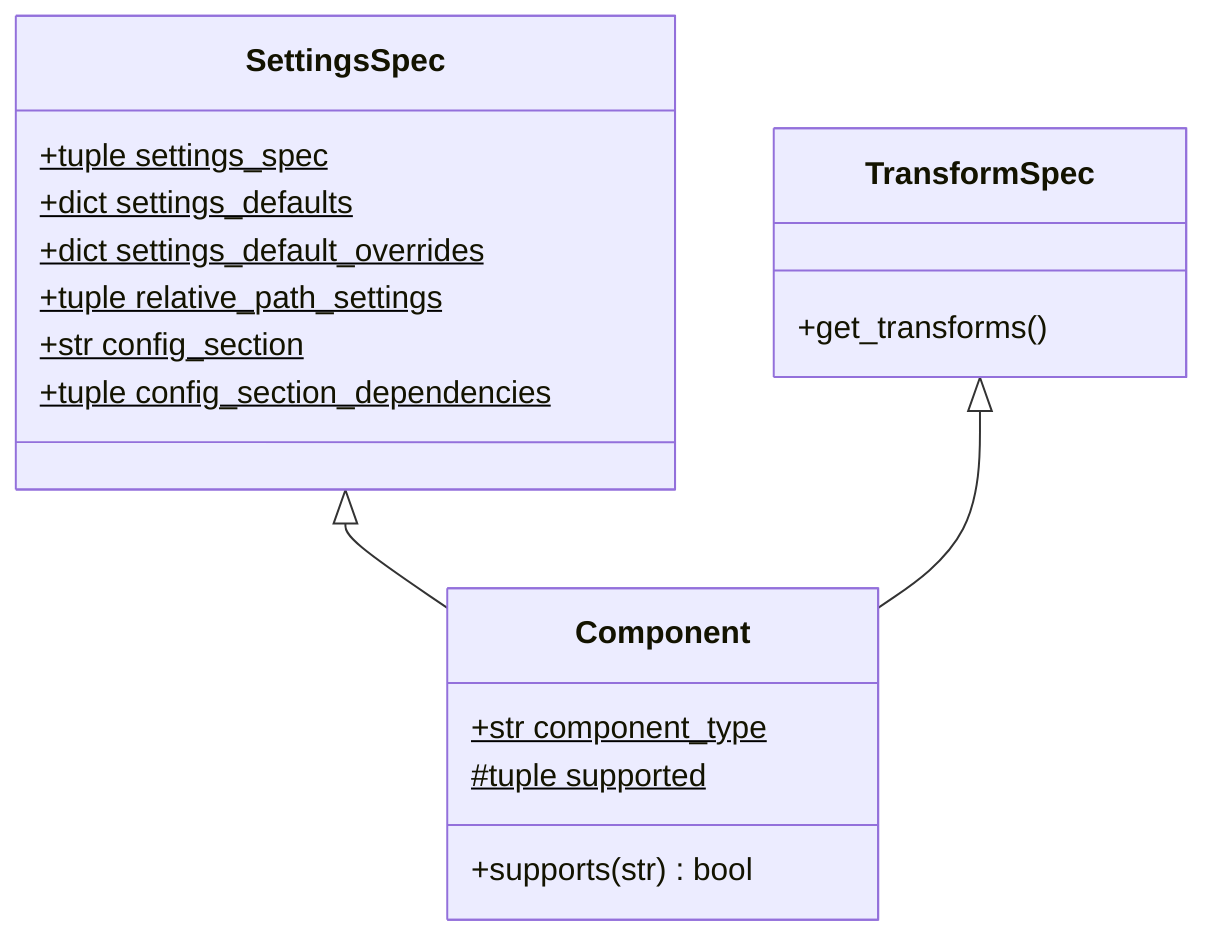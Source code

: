 classDiagram
    direction TB
        SettingsSpec <|-- Component
        TransformSpec <|-- Component

    class SettingsSpec{
        +tuple settings_spec$
        +dict settings_defaults$
        +dict settings_default_overrides$
        +tuple relative_path_settings$
        +str config_section$
        +tuple config_section_dependencies$
    }

    class TransformSpec{
        +get_transforms()
    }

    class Component{
        +str component_type$
        #tuple supported$
        +supports(str) bool
    }